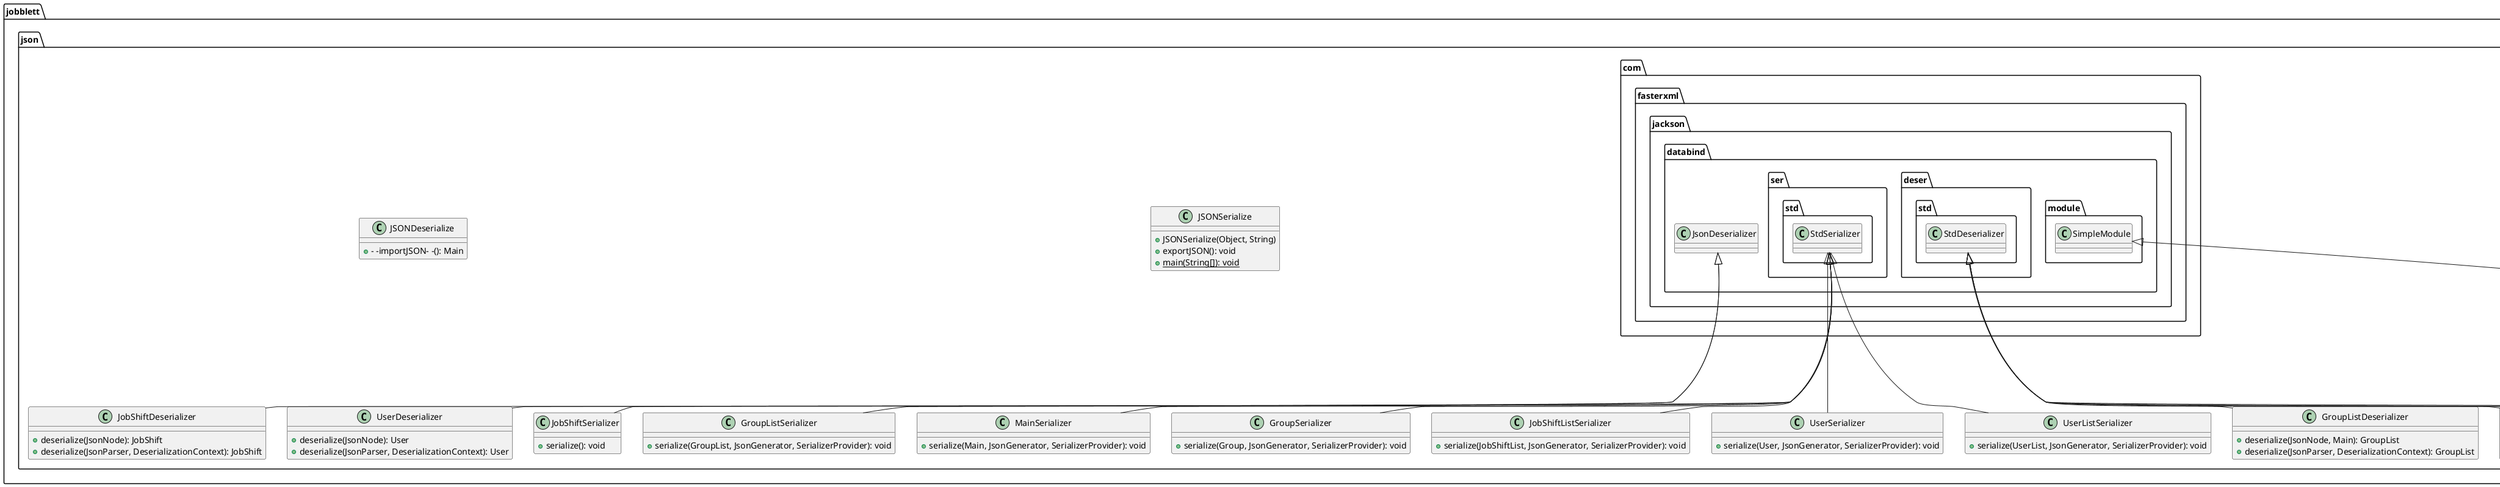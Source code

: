 @startuml
namespace jobblett.json {
    class JobShiftSerializer {
        +serialize(): void
    }
    class GroupListSerializer {
        +serialize(GroupList, JsonGenerator, SerializerProvider): void
    }
    class MainSerializer {
        +serialize(Main, JsonGenerator, SerializerProvider): void
    }
    class GroupListDeserializer {
        +deserialize(JsonNode, Main): GroupList
        +deserialize(JsonParser, DeserializationContext): GroupList
    }
    class JSONSerialize {
        +JSONSerialize(Object, String)
        +exportJSON(): void
        {static} +main(String[]): void
    }
    class GroupSerializer {
        +serialize(Group, JsonGenerator, SerializerProvider): void
    }
    class JobShiftListSerializer {
        +serialize(JobShiftList, JsonGenerator, SerializerProvider): void
    }
    class MainDeserializer {
        +deserialize(JsonNode): Main
        +deserialize(JsonParser, DeserializationContext): Main
    }
    class JSONDeserialize {
        +- -importJSON- -(): Main
    }
    class UserListDeserializer {
        +deserialize(JsonNode): UserList
        +deserialize(JsonParser, DeserializationContext): UserList
    }
    class JobShiftDeserializer {
        +deserialize(JsonNode): JobShift
        +deserialize(JsonParser, DeserializationContext): JobShift
    }
    class UserDeserializer {
        +deserialize(JsonNode): User
        +deserialize(JsonParser, DeserializationContext): User
    }
    class UserSerializer {
        +serialize(User, JsonGenerator, SerializerProvider): void
    }
    class UserListSerializer {
        +serialize(UserList, JsonGenerator, SerializerProvider): void
    }
    class CoreModule
    class GroupDeserializer {
        +deserialize(JsonNode): Group
        +deserialize(JsonParser, DeserializationContext): Group
    }
    class JobShiftListDeserializer {
        +deserialize(JsonNode): JobShiftList
        +deserialize(JsonParser, DeserializationContext): JobShiftList
    }
    com.fasterxml.jackson.databind.ser.std.StdSerializer <|-- JobShiftSerializer
    com.fasterxml.jackson.databind.ser.std.StdSerializer <|-- GroupListSerializer
    com.fasterxml.jackson.databind.ser.std.StdSerializer <|-- MainSerializer
    com.fasterxml.jackson.databind.deser.std.StdDeserializer <|-- GroupListDeserializer
    com.fasterxml.jackson.databind.ser.std.StdSerializer <|-- GroupSerializer
    com.fasterxml.jackson.databind.ser.std.StdSerializer <|-- JobShiftListSerializer
    com.fasterxml.jackson.databind.deser.std.StdDeserializer <|-- MainDeserializer
    com.fasterxml.jackson.databind.deser.std.StdDeserializer <|-- UserListDeserializer
    com.fasterxml.jackson.databind.JsonDeserializer <|-- JobShiftDeserializer
    com.fasterxml.jackson.databind.JsonDeserializer <|-- UserDeserializer
    com.fasterxml.jackson.databind.ser.std.StdSerializer <|-- UserSerializer
    com.fasterxml.jackson.databind.ser.std.StdSerializer <|-- UserListSerializer
    com.fasterxml.jackson.databind.module.SimpleModule <|-- CoreModule
    com.fasterxml.jackson.databind.deser.std.StdDeserializer <|-- GroupDeserializer
    com.fasterxml.jackson.databind.deser.std.StdDeserializer <|-- JobShiftListDeserializer
}
namespace com.fasterxml.jackson.databind.ser.std {
    abstract class StdSerializer<T> {
        #_handledType: Class<T>
        {abstract} +serialize(T, JsonGenerator, SerializerProvider): void
    }
}
namespace com.fasterxml.jackson.databind.deser.std {
    abstract class StdDeserializer<T> {
        {static} #F_MASK_INT_COERCIONS: int
        {static} #F_MASK_ACCEPT_ARRAYS: int
        #_valueClass: Class<?>
        #_valueType: JavaType
    }
}
namespace com.fasterxml.jackson.databind {
    abstract class JsonDeserializer<T> {
        {abstract} +deserialize(JsonParser, DeserializationContext): T
    }
}
namespace com.fasterxml.jackson.databind.module {
    class SimpleModule {
        #_name: String
        #_version: Version
        #_serializers: SimpleSerializers
        #_deserializers: SimpleDeserializers
        #_keySerializers: SimpleSerializers
        #_keyDeserializers: SimpleKeyDeserializers
        #_abstractTypes: SimpleAbstractTypeResolver
        #_valueInstantiators: SimpleValueInstantiators
        #_deserializerModifier: BeanDeserializerModifier
        #_serializerModifier: BeanSerializerModifier
        #_mixins: HashMap<Class<?>, Class<?>>
        #_subtypes: LinkedHashSet<NamedType>
        #_namingStrategy: PropertyNamingStrategy
    }
}
@enduml